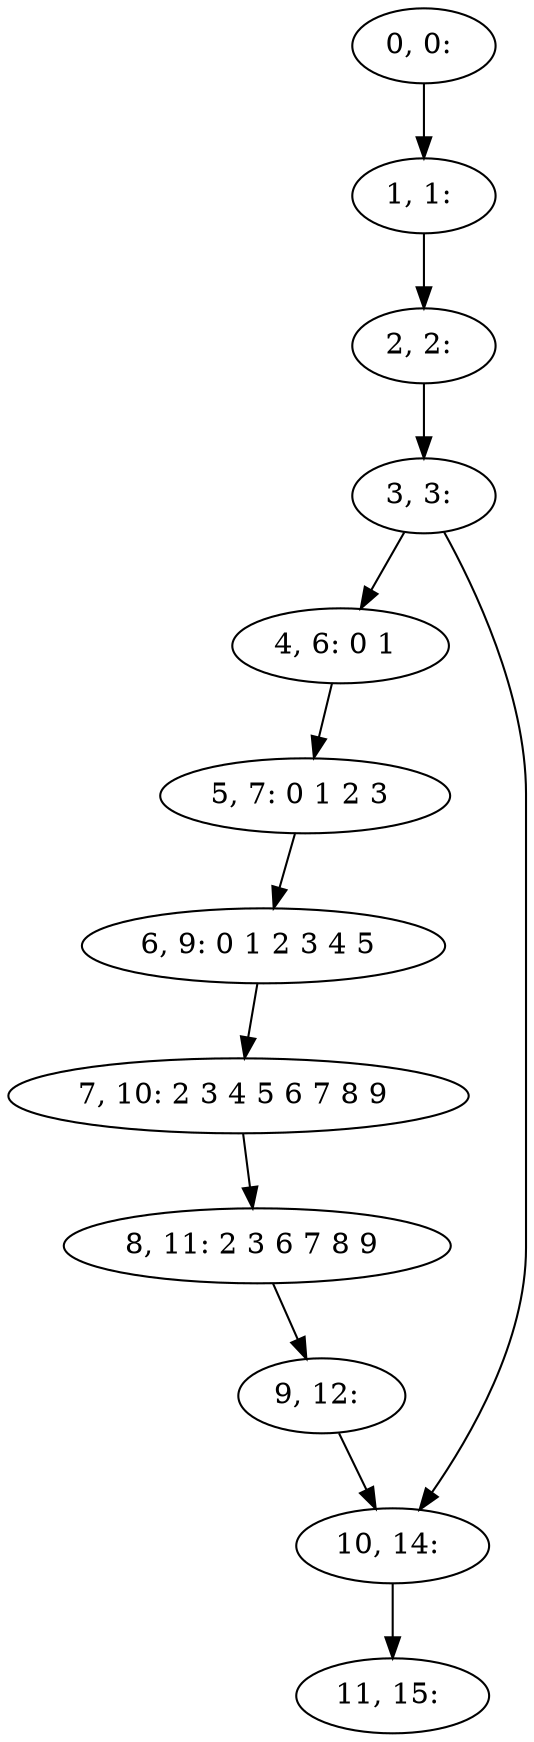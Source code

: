 digraph G {
0[label="0, 0: "];
1[label="1, 1: "];
2[label="2, 2: "];
3[label="3, 3: "];
4[label="4, 6: 0 1 "];
5[label="5, 7: 0 1 2 3 "];
6[label="6, 9: 0 1 2 3 4 5 "];
7[label="7, 10: 2 3 4 5 6 7 8 9 "];
8[label="8, 11: 2 3 6 7 8 9 "];
9[label="9, 12: "];
10[label="10, 14: "];
11[label="11, 15: "];
0->1 ;
1->2 ;
2->3 ;
3->4 ;
3->10 ;
4->5 ;
5->6 ;
6->7 ;
7->8 ;
8->9 ;
9->10 ;
10->11 ;
}
